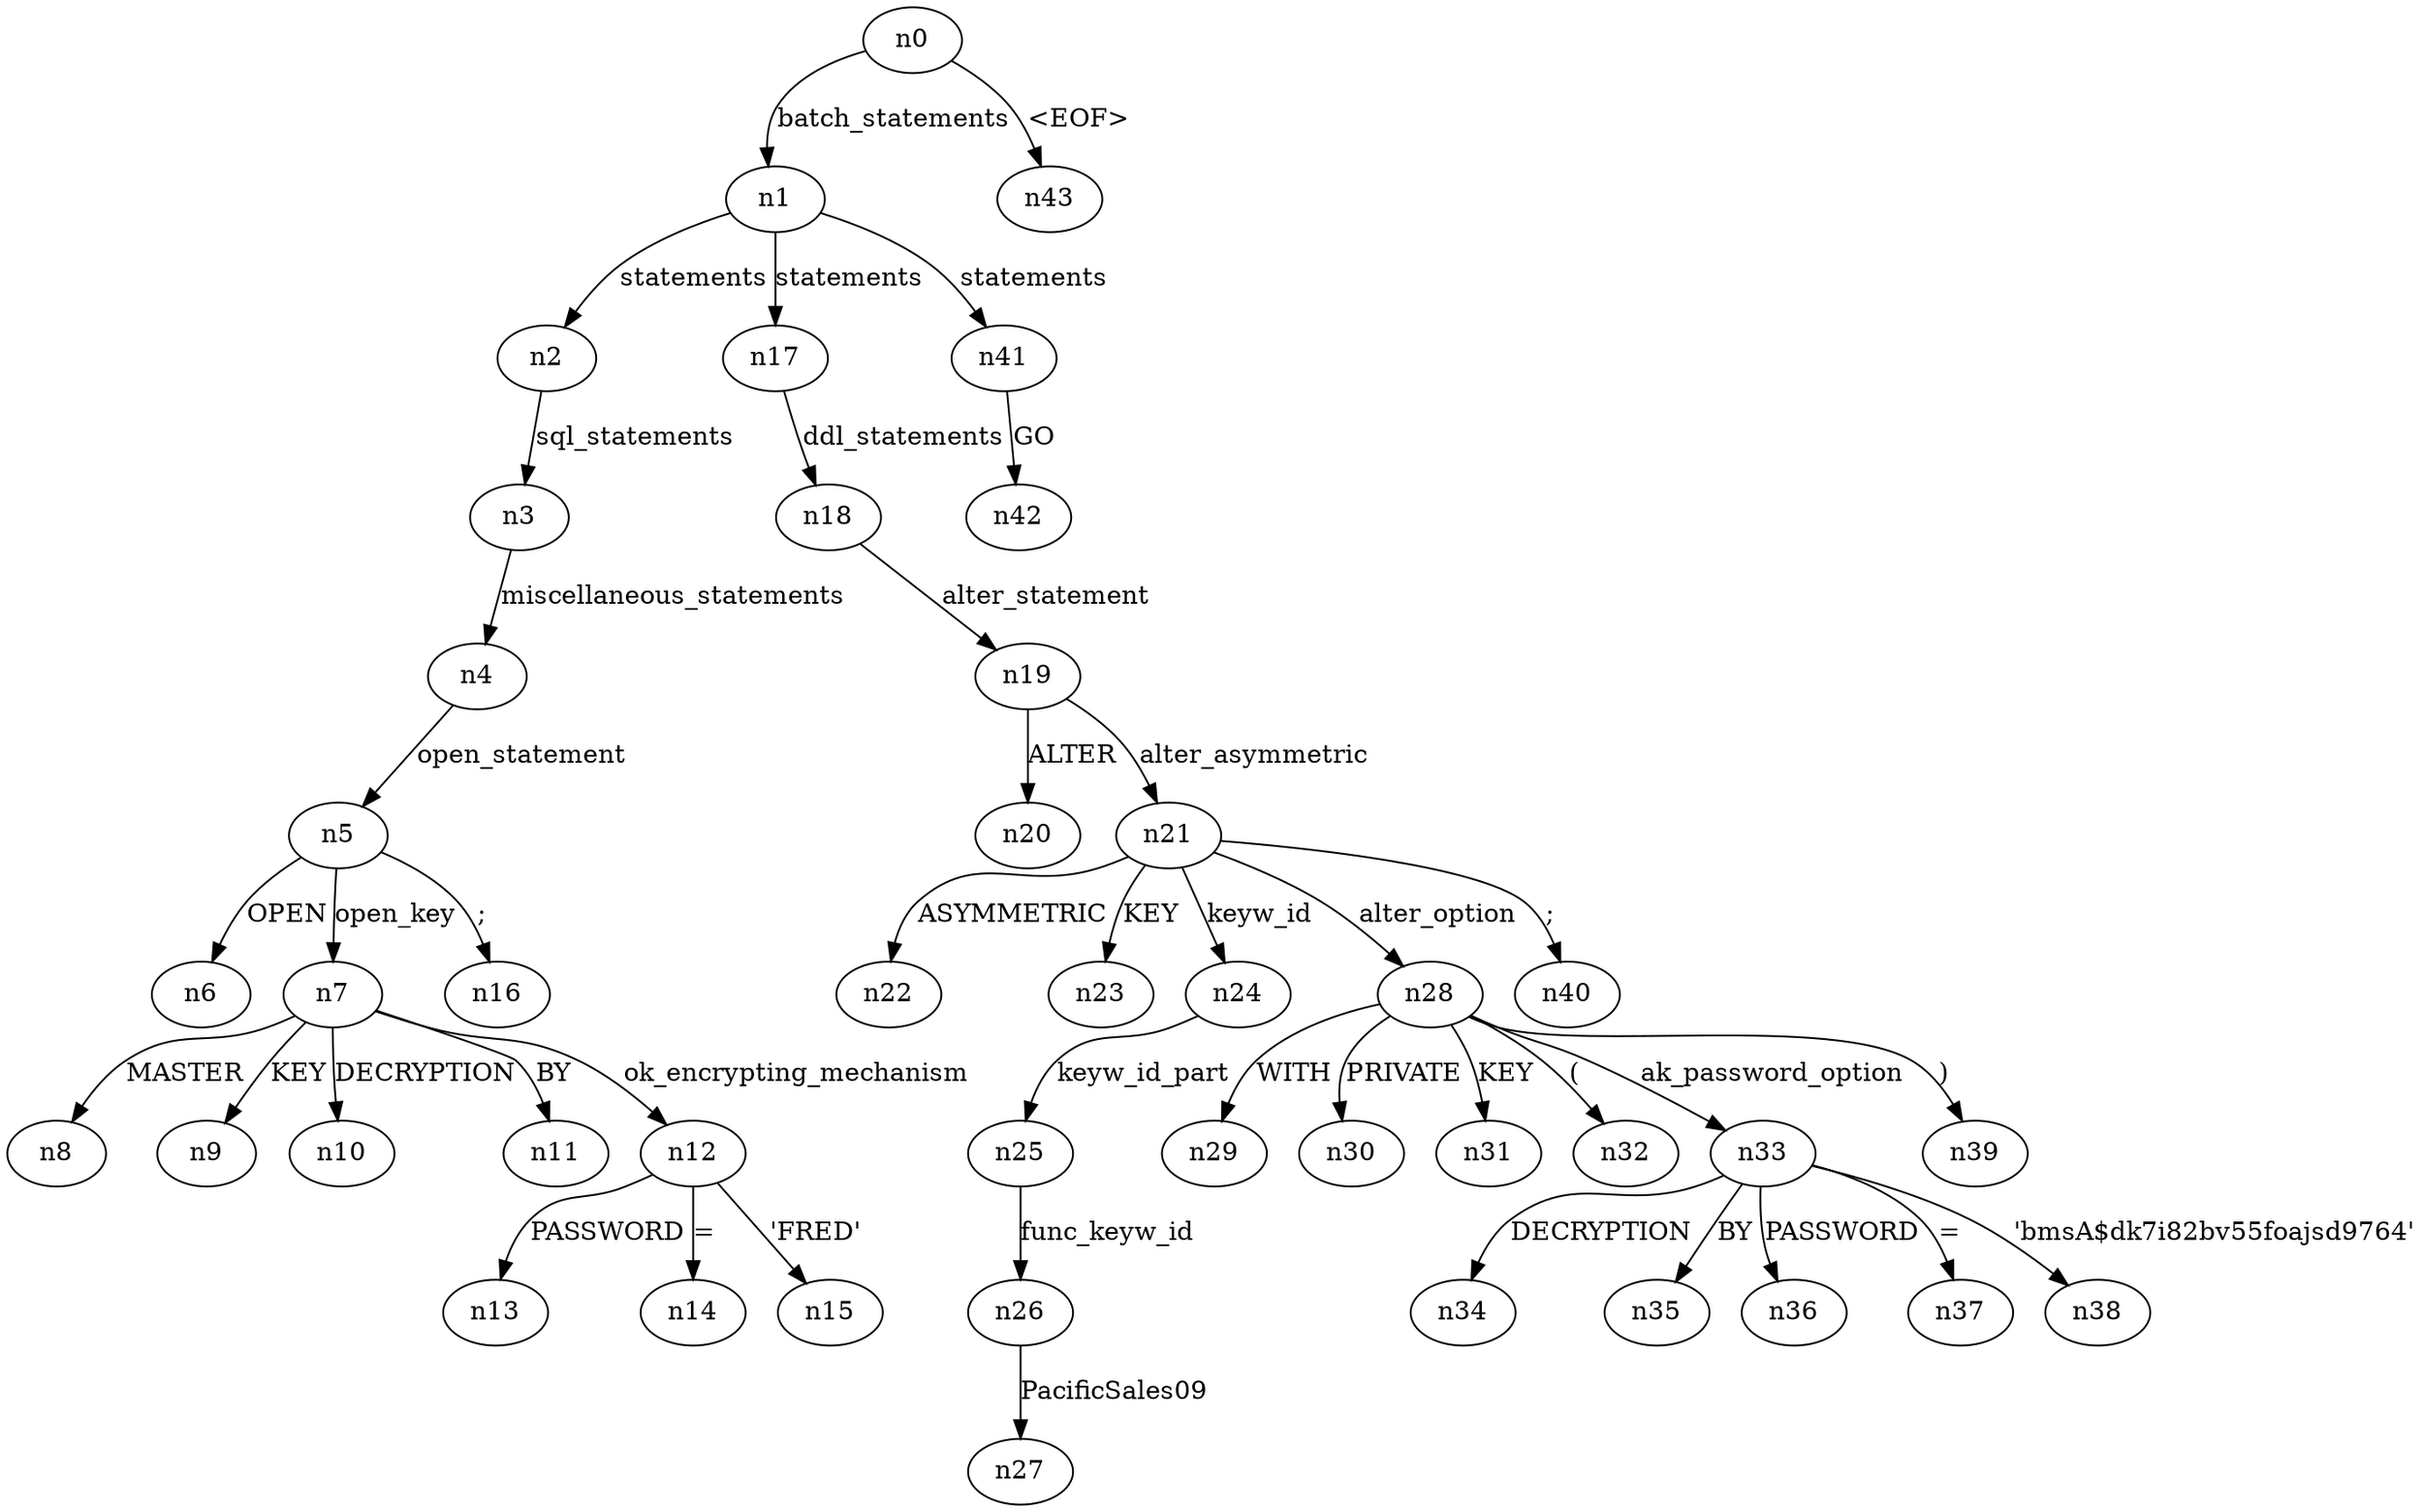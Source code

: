 digraph ParseTree {
  n0 -> n1 [label="batch_statements"];
  n1 -> n2 [label="statements"];
  n2 -> n3 [label="sql_statements"];
  n3 -> n4 [label="miscellaneous_statements"];
  n4 -> n5 [label="open_statement"];
  n5 -> n6 [label="OPEN"];
  n5 -> n7 [label="open_key"];
  n7 -> n8 [label="MASTER"];
  n7 -> n9 [label="KEY"];
  n7 -> n10 [label="DECRYPTION"];
  n7 -> n11 [label="BY"];
  n7 -> n12 [label="ok_encrypting_mechanism"];
  n12 -> n13 [label="PASSWORD"];
  n12 -> n14 [label="="];
  n12 -> n15 [label="'FRED'"];
  n5 -> n16 [label=";"];
  n1 -> n17 [label="statements"];
  n17 -> n18 [label="ddl_statements"];
  n18 -> n19 [label="alter_statement"];
  n19 -> n20 [label="ALTER"];
  n19 -> n21 [label="alter_asymmetric"];
  n21 -> n22 [label="ASYMMETRIC"];
  n21 -> n23 [label="KEY"];
  n21 -> n24 [label="keyw_id"];
  n24 -> n25 [label="keyw_id_part"];
  n25 -> n26 [label="func_keyw_id"];
  n26 -> n27 [label="PacificSales09"];
  n21 -> n28 [label="alter_option"];
  n28 -> n29 [label="WITH"];
  n28 -> n30 [label="PRIVATE"];
  n28 -> n31 [label="KEY"];
  n28 -> n32 [label="("];
  n28 -> n33 [label="ak_password_option"];
  n33 -> n34 [label="DECRYPTION"];
  n33 -> n35 [label="BY"];
  n33 -> n36 [label="PASSWORD"];
  n33 -> n37 [label="="];
  n33 -> n38 [label="'bmsA$dk7i82bv55foajsd9764'"];
  n28 -> n39 [label=")"];
  n21 -> n40 [label=";"];
  n1 -> n41 [label="statements"];
  n41 -> n42 [label="GO"];
  n0 -> n43 [label="<EOF>"];
}